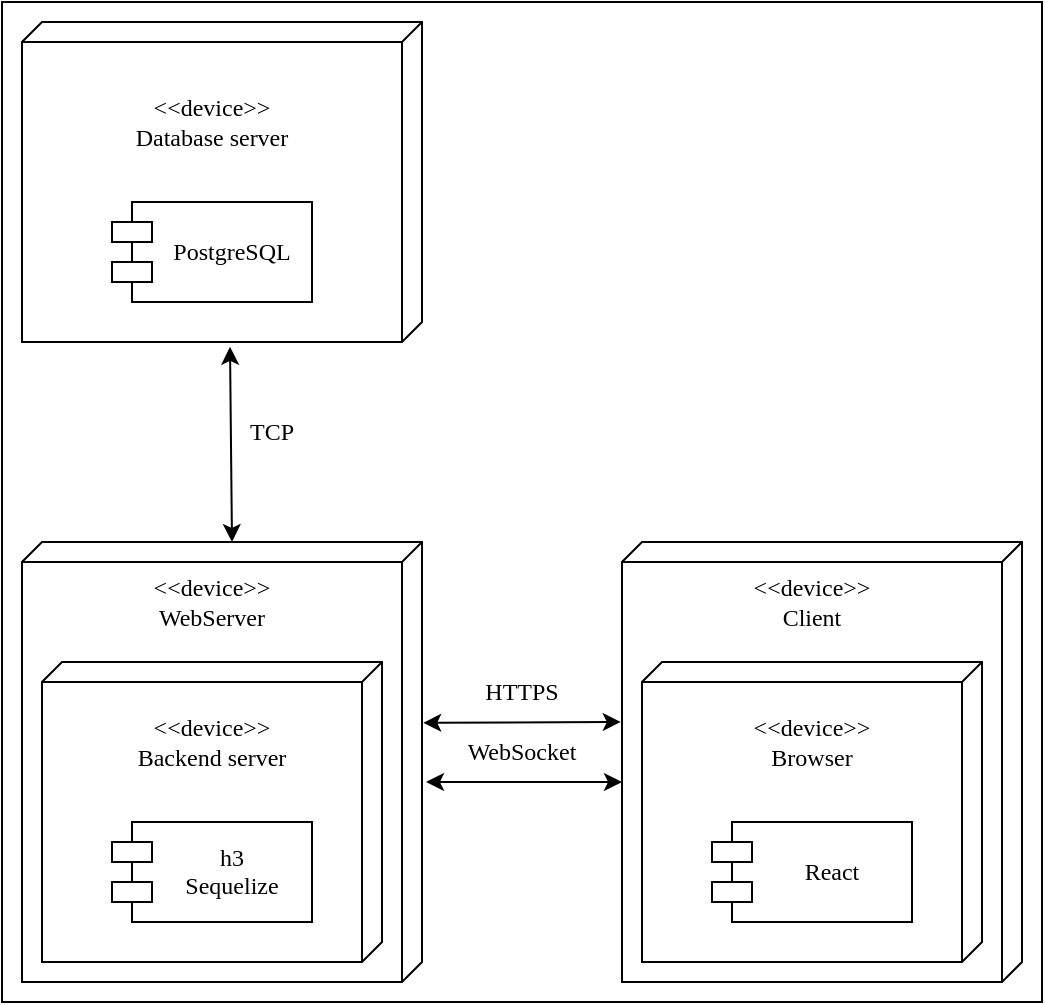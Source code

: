 <mxfile version="24.3.1" type="device">
  <diagram name="Страница — 1" id="IFkyH43RNqZPrcsmITEW">
    <mxGraphModel dx="847" dy="1830" grid="1" gridSize="10" guides="1" tooltips="1" connect="1" arrows="1" fold="1" page="1" pageScale="1" pageWidth="827" pageHeight="1169" math="0" shadow="0">
      <root>
        <mxCell id="0" />
        <mxCell id="1" parent="0" />
        <mxCell id="i1rfH02juTvmAjg2zNDB-4" value="" style="rounded=0;whiteSpace=wrap;html=1;" vertex="1" parent="1">
          <mxGeometry x="270" y="-80" width="520" height="500" as="geometry" />
        </mxCell>
        <mxCell id="T0sPZXUKPH5hz8j1DCq6-1" value="" style="verticalAlign=top;align=left;spacingTop=8;spacingLeft=2;spacingRight=12;shape=cube;size=10;direction=south;fontStyle=4;html=1;whiteSpace=wrap;fontFamily=Times New Roman;" parent="1" vertex="1">
          <mxGeometry x="280" y="190" width="200" height="220" as="geometry" />
        </mxCell>
        <mxCell id="T0sPZXUKPH5hz8j1DCq6-3" value="&amp;lt;&amp;lt;device&amp;gt;&amp;gt;&lt;div&gt;WebServer&lt;/div&gt;" style="text;html=1;align=center;verticalAlign=middle;whiteSpace=wrap;rounded=0;fontFamily=Times New Roman;" parent="1" vertex="1">
          <mxGeometry x="335" y="200" width="80" height="40" as="geometry" />
        </mxCell>
        <mxCell id="T0sPZXUKPH5hz8j1DCq6-4" value="" style="verticalAlign=top;align=left;spacingTop=8;spacingLeft=2;spacingRight=12;shape=cube;size=10;direction=south;fontStyle=4;html=1;whiteSpace=wrap;fontFamily=Times New Roman;" parent="1" vertex="1">
          <mxGeometry x="280" y="-70" width="200" height="160" as="geometry" />
        </mxCell>
        <mxCell id="T0sPZXUKPH5hz8j1DCq6-5" value="&amp;lt;&amp;lt;device&amp;gt;&amp;gt;&lt;div&gt;Database server&lt;/div&gt;" style="text;html=1;align=center;verticalAlign=middle;whiteSpace=wrap;rounded=0;fontFamily=Times New Roman;" parent="1" vertex="1">
          <mxGeometry x="315" y="-40" width="120" height="40" as="geometry" />
        </mxCell>
        <mxCell id="T0sPZXUKPH5hz8j1DCq6-6" value="PostgreSQL" style="shape=module;align=left;spacingLeft=20;align=center;verticalAlign=top;whiteSpace=wrap;html=1;fontFamily=Times New Roman;spacingTop=11;" parent="1" vertex="1">
          <mxGeometry x="325" y="20" width="100" height="50" as="geometry" />
        </mxCell>
        <mxCell id="T0sPZXUKPH5hz8j1DCq6-7" value="" style="verticalAlign=top;align=left;spacingTop=8;spacingLeft=2;spacingRight=12;shape=cube;size=10;direction=south;fontStyle=4;html=1;whiteSpace=wrap;fontFamily=Times New Roman;" parent="1" vertex="1">
          <mxGeometry x="290" y="250" width="170" height="150" as="geometry" />
        </mxCell>
        <mxCell id="T0sPZXUKPH5hz8j1DCq6-8" value="&amp;lt;&amp;lt;device&amp;gt;&amp;gt;&lt;div&gt;Backend server&lt;/div&gt;" style="text;html=1;align=center;verticalAlign=middle;whiteSpace=wrap;rounded=0;fontFamily=Times New Roman;" parent="1" vertex="1">
          <mxGeometry x="315" y="270" width="120" height="40" as="geometry" />
        </mxCell>
        <mxCell id="T0sPZXUKPH5hz8j1DCq6-9" value="h3&lt;div&gt;Sequelize&lt;/div&gt;" style="shape=module;align=left;spacingLeft=20;align=center;verticalAlign=top;whiteSpace=wrap;html=1;fontFamily=Times New Roman;spacingTop=4;" parent="1" vertex="1">
          <mxGeometry x="325" y="330" width="100" height="50" as="geometry" />
        </mxCell>
        <mxCell id="T0sPZXUKPH5hz8j1DCq6-10" value="" style="verticalAlign=top;align=left;spacingTop=8;spacingLeft=2;spacingRight=12;shape=cube;size=10;direction=south;fontStyle=4;html=1;whiteSpace=wrap;fontFamily=Times New Roman;" parent="1" vertex="1">
          <mxGeometry x="580" y="190" width="200" height="220" as="geometry" />
        </mxCell>
        <mxCell id="T0sPZXUKPH5hz8j1DCq6-11" value="&amp;lt;&amp;lt;device&amp;gt;&amp;gt;&lt;div&gt;Client&lt;/div&gt;" style="text;html=1;align=center;verticalAlign=middle;whiteSpace=wrap;rounded=0;fontFamily=Times New Roman;" parent="1" vertex="1">
          <mxGeometry x="635" y="200" width="80" height="40" as="geometry" />
        </mxCell>
        <mxCell id="T0sPZXUKPH5hz8j1DCq6-12" value="" style="verticalAlign=top;align=left;spacingTop=8;spacingLeft=2;spacingRight=12;shape=cube;size=10;direction=south;fontStyle=4;html=1;whiteSpace=wrap;fontFamily=Times New Roman;" parent="1" vertex="1">
          <mxGeometry x="590" y="250" width="170" height="150" as="geometry" />
        </mxCell>
        <mxCell id="T0sPZXUKPH5hz8j1DCq6-13" value="&amp;lt;&amp;lt;device&amp;gt;&amp;gt;&lt;div&gt;Browser&lt;/div&gt;" style="text;html=1;align=center;verticalAlign=middle;whiteSpace=wrap;rounded=0;fontFamily=Times New Roman;" parent="1" vertex="1">
          <mxGeometry x="615" y="270" width="120" height="40" as="geometry" />
        </mxCell>
        <mxCell id="T0sPZXUKPH5hz8j1DCq6-14" value="React" style="shape=module;align=left;spacingLeft=20;align=center;verticalAlign=top;whiteSpace=wrap;html=1;fontFamily=Times New Roman;spacingTop=11;" parent="1" vertex="1">
          <mxGeometry x="625" y="330" width="100" height="50" as="geometry" />
        </mxCell>
        <mxCell id="T0sPZXUKPH5hz8j1DCq6-18" value="" style="endArrow=classic;startArrow=classic;html=1;rounded=0;exitX=0.411;exitY=-0.003;exitDx=0;exitDy=0;exitPerimeter=0;entryX=0.409;entryY=1.003;entryDx=0;entryDy=0;entryPerimeter=0;fontFamily=Times New Roman;" parent="1" source="T0sPZXUKPH5hz8j1DCq6-1" target="T0sPZXUKPH5hz8j1DCq6-10" edge="1">
          <mxGeometry width="50" height="50" relative="1" as="geometry">
            <mxPoint x="520" y="370" as="sourcePoint" />
            <mxPoint x="570" y="320" as="targetPoint" />
          </mxGeometry>
        </mxCell>
        <mxCell id="T0sPZXUKPH5hz8j1DCq6-19" value="" style="endArrow=classic;startArrow=classic;html=1;rounded=0;exitX=0.411;exitY=-0.003;exitDx=0;exitDy=0;exitPerimeter=0;entryX=0.409;entryY=1.003;entryDx=0;entryDy=0;entryPerimeter=0;fontFamily=Times New Roman;" parent="1" edge="1">
          <mxGeometry width="50" height="50" relative="1" as="geometry">
            <mxPoint x="482" y="310" as="sourcePoint" />
            <mxPoint x="580" y="310" as="targetPoint" />
          </mxGeometry>
        </mxCell>
        <mxCell id="T0sPZXUKPH5hz8j1DCq6-20" value="HTTPS" style="text;html=1;align=center;verticalAlign=middle;whiteSpace=wrap;rounded=0;fontFamily=Times New Roman;" parent="1" vertex="1">
          <mxGeometry x="500" y="250" width="60" height="30" as="geometry" />
        </mxCell>
        <mxCell id="T0sPZXUKPH5hz8j1DCq6-21" value="WebSocket" style="text;html=1;align=center;verticalAlign=middle;whiteSpace=wrap;rounded=0;fontFamily=Times New Roman;" parent="1" vertex="1">
          <mxGeometry x="500" y="280" width="60" height="30" as="geometry" />
        </mxCell>
        <mxCell id="i1rfH02juTvmAjg2zNDB-1" value="TCP" style="text;html=1;align=center;verticalAlign=middle;whiteSpace=wrap;rounded=0;fontFamily=Times New Roman;" vertex="1" parent="1">
          <mxGeometry x="375" y="120" width="60" height="30" as="geometry" />
        </mxCell>
        <mxCell id="i1rfH02juTvmAjg2zNDB-2" value="" style="endArrow=classic;startArrow=classic;html=1;rounded=0;exitX=0;exitY=0;exitDx=0;exitDy=95;exitPerimeter=0;entryX=1.015;entryY=0.48;entryDx=0;entryDy=0;entryPerimeter=0;fontFamily=Times New Roman;" edge="1" parent="1" source="T0sPZXUKPH5hz8j1DCq6-1" target="T0sPZXUKPH5hz8j1DCq6-4">
          <mxGeometry width="50" height="50" relative="1" as="geometry">
            <mxPoint x="491" y="290" as="sourcePoint" />
            <mxPoint x="589" y="290" as="targetPoint" />
          </mxGeometry>
        </mxCell>
      </root>
    </mxGraphModel>
  </diagram>
</mxfile>
